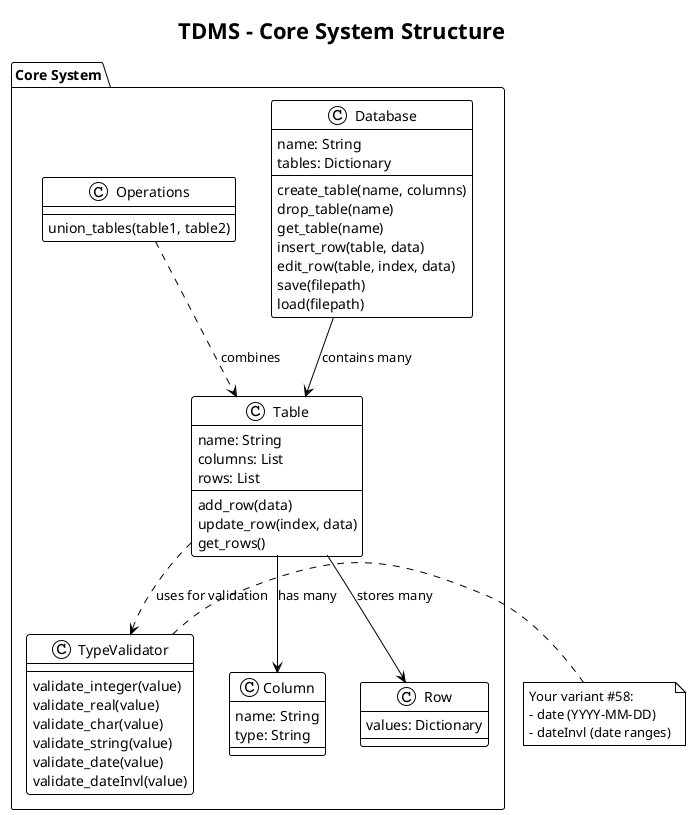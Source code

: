 @startuml class_core
!theme plain
title TDMS - Core System Structure

package "Core System" {
  class Database {
    name: String
    tables: Dictionary
    --
    create_table(name, columns)
    drop_table(name)
    get_table(name)
    insert_row(table, data)
    edit_row(table, index, data)
    save(filepath)
    load(filepath)
  }

  class Table {
    name: String
    columns: List
    rows: List
    --
    add_row(data)
    update_row(index, data)
    get_rows()
  }

  class Column {
    name: String
    type: String
  }

  class Row {
    values: Dictionary
  }

  class TypeValidator {
    --
    validate_integer(value)
    validate_real(value)
    validate_char(value)
    validate_string(value)
    validate_date(value)
    validate_dateInvl(value)
  }

  class Operations {
    --
    union_tables(table1, table2)
  }
}

Database --> Table : contains many
Table --> Column : has many
Table --> Row : stores many
Table ..> TypeValidator : uses for validation
Operations ..> Table : combines

note right of TypeValidator
  Your variant #58:
  - date (YYYY-MM-DD)
  - dateInvl (date ranges)
end note

@enduml